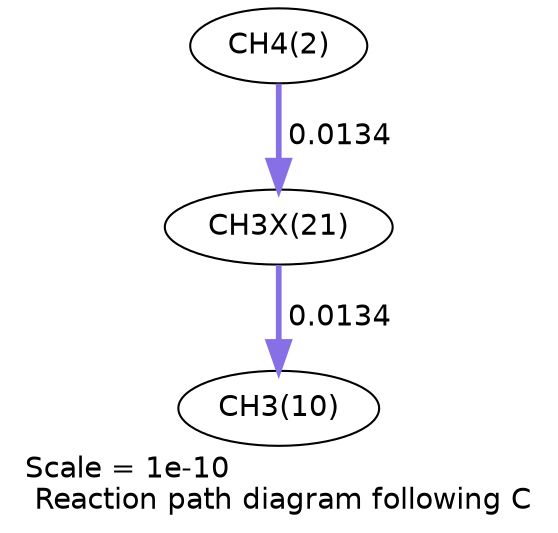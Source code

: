 digraph reaction_paths {
center=1;
s4 -> s92[fontname="Helvetica", penwidth=2.75, arrowsize=1.37, color="0.7, 0.513, 0.9"
, label=" 0.0134"];
s92 -> s12[fontname="Helvetica", penwidth=2.75, arrowsize=1.37, color="0.7, 0.513, 0.9"
, label=" 0.0134"];
s4 [ fontname="Helvetica", label="CH4(2)"];
s12 [ fontname="Helvetica", label="CH3(10)"];
s92 [ fontname="Helvetica", label="CH3X(21)"];
 label = "Scale = 1e-10\l Reaction path diagram following C";
 fontname = "Helvetica";
}
